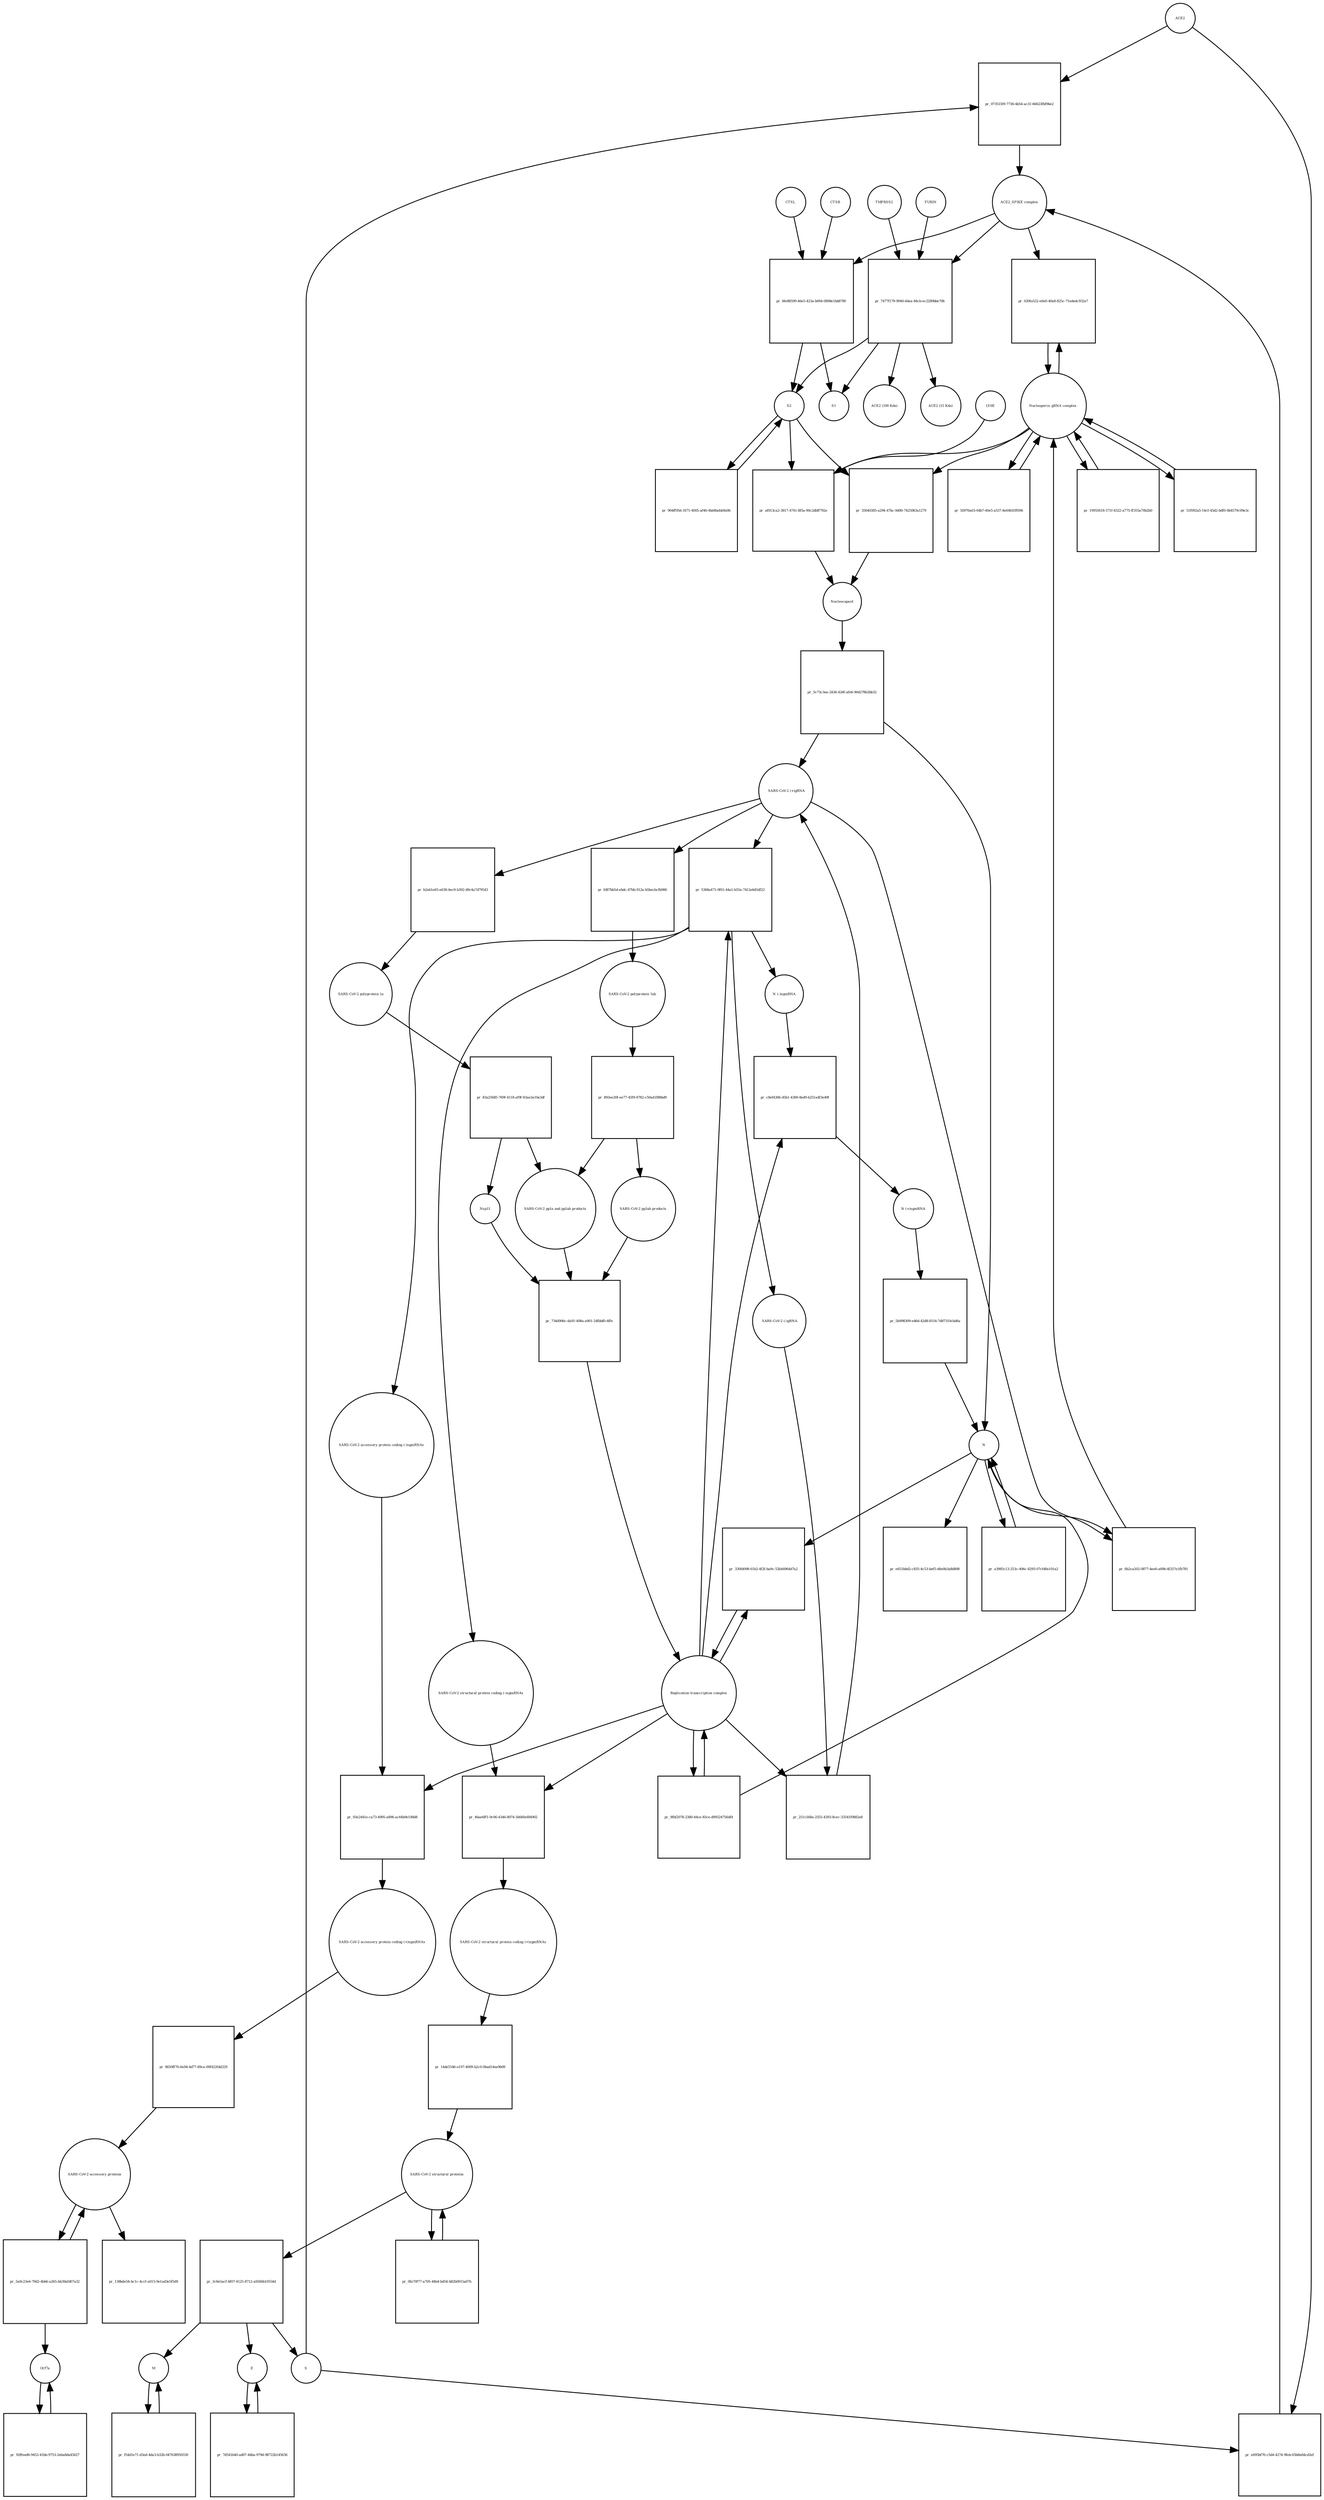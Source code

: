 strict digraph  {
ACE2 [annotation="", bipartite=0, cls=macromolecule, fontsize=4, label=ACE2, shape=circle];
"pr_073515f9-7736-4b54-ac31-66623fbf9be2" [annotation="", bipartite=1, cls=process, fontsize=4, label="pr_073515f9-7736-4b54-ac31-66623fbf9be2", shape=square];
"ACE2_SPIKE complex" [annotation="", bipartite=0, cls=complex, fontsize=4, label="ACE2_SPIKE complex", shape=circle];
S [annotation="", bipartite=0, cls="macromolecule multimer", fontsize=4, label=S, shape=circle];
"Nucleoporin_gRNA complex " [annotation="", bipartite=0, cls=complex, fontsize=4, label="Nucleoporin_gRNA complex ", shape=circle];
"pr_020fa522-e0e0-40a8-825c-71ededc932a7" [annotation="", bipartite=1, cls=process, fontsize=4, label="pr_020fa522-e0e0-40a8-825c-71ededc932a7", shape=square];
"pr_6fe88599-46e5-423a-b694-0898e1bb8780" [annotation="", bipartite=1, cls=process, fontsize=4, label="pr_6fe88599-46e5-423a-b694-0898e1bb8780", shape=square];
S2 [annotation="", bipartite=0, cls=macromolecule, fontsize=4, label=S2, shape=circle];
CTSB [annotation="", bipartite=0, cls=macromolecule, fontsize=4, label=CTSB, shape=circle];
CTSL [annotation="", bipartite=0, cls=macromolecule, fontsize=4, label=CTSL, shape=circle];
S1 [annotation="", bipartite=0, cls=macromolecule, fontsize=4, label=S1, shape=circle];
"pr_e695bf70-c5d4-4274-9feb-65b8a64cd2ef" [annotation="", bipartite=1, cls=process, fontsize=4, label="pr_e695bf70-c5d4-4274-9feb-65b8a64cd2ef", shape=square];
"pr_af013ca2-3817-4741-8f5a-90c2dbff792e" [annotation="", bipartite=1, cls=process, fontsize=4, label="pr_af013ca2-3817-4741-8f5a-90c2dbff792e", shape=square];
Nucleocapsid [annotation="", bipartite=0, cls=complex, fontsize=4, label=Nucleocapsid, shape=circle];
LY6E [annotation="", bipartite=0, cls=macromolecule, fontsize=4, label=LY6E, shape=circle];
"pr_55640385-a294-47bc-9d00-7425083a1279" [annotation="", bipartite=1, cls=process, fontsize=4, label="pr_55640385-a294-47bc-9d00-7425083a1279", shape=square];
"pr_5c73c3ea-2436-426f-afe6-90d278b2bb32" [annotation="", bipartite=1, cls=process, fontsize=4, label="pr_5c73c3ea-2436-426f-afe6-90d278b2bb32", shape=square];
" SARS-CoV-2 (+)gRNA" [annotation="", bipartite=0, cls="nucleic acid feature", fontsize=4, label=" SARS-CoV-2 (+)gRNA", shape=circle];
N [annotation="", bipartite=0, cls="macromolecule multimer", fontsize=4, label=N, shape=circle];
"SARS-CoV-2 polyprotein 1ab" [annotation="", bipartite=0, cls=macromolecule, fontsize=4, label="SARS-CoV-2 polyprotein 1ab", shape=circle];
"pr_893ee20f-ee77-45f9-8782-c50a41f88bd9" [annotation="", bipartite=1, cls=process, fontsize=4, label="pr_893ee20f-ee77-45f9-8782-c50a41f88bd9", shape=square];
"SARS-CoV-2 pp1ab products" [annotation="", bipartite=0, cls=complex, fontsize=4, label="SARS-CoV-2 pp1ab products", shape=circle];
"SARS-CoV-2 pp1a and pp1ab products" [annotation="", bipartite=0, cls=complex, fontsize=4, label="SARS-CoV-2 pp1a and pp1ab products", shape=circle];
"SARS-CoV-2 polyprotein 1a" [annotation="", bipartite=0, cls=macromolecule, fontsize=4, label="SARS-CoV-2 polyprotein 1a", shape=circle];
"pr_83a25685-769f-4118-af9f-83ae3a10a3df" [annotation="", bipartite=1, cls=process, fontsize=4, label="pr_83a25685-769f-4118-af9f-83ae3a10a3df", shape=square];
Nsp11 [annotation="", bipartite=0, cls=macromolecule, fontsize=4, label=Nsp11, shape=circle];
"pr_19955618-571f-4322-a775-ff355a70b2b0" [annotation="", bipartite=1, cls=process, fontsize=4, label="pr_19955618-571f-4322-a775-ff355a70b2b0", shape=square];
"pr_51f092a5-14cf-45d2-bdf0-6b4579c09e3c" [annotation="", bipartite=1, cls=process, fontsize=4, label="pr_51f092a5-14cf-45d2-bdf0-6b4579c09e3c", shape=square];
"SARS-CoV-2 structural proteins" [annotation="", bipartite=0, cls=complex, fontsize=4, label="SARS-CoV-2 structural proteins", shape=circle];
"pr_3c8e5acf-bf07-4125-8712-a9266b10554d" [annotation="", bipartite=1, cls=process, fontsize=4, label="pr_3c8e5acf-bf07-4125-8712-a9266b10554d", shape=square];
M [annotation="", bipartite=0, cls=macromolecule, fontsize=4, label=M, shape=circle];
E [annotation="", bipartite=0, cls=macromolecule, fontsize=4, label=E, shape=circle];
"Replication transcription complex" [annotation="", bipartite=0, cls=complex, fontsize=4, label="Replication transcription complex", shape=circle];
"pr_330fd098-61b2-4f2f-ba9c-52b44964d7a2" [annotation="", bipartite=1, cls=process, fontsize=4, label="pr_330fd098-61b2-4f2f-ba9c-52b44964d7a2", shape=square];
"pr_e651bbd2-c835-4c53-bef5-d6e0b3a8d808" [annotation="", bipartite=1, cls=process, fontsize=4, label="pr_e651bbd2-c835-4c53-bef5-d6e0b3a8d808", shape=square];
"SARS-CoV-2 accessory proteins" [annotation="", bipartite=0, cls=complex, fontsize=4, label="SARS-CoV-2 accessory proteins", shape=circle];
"pr_138bde54-bc1c-4ccf-a015-9e1ad3e5f5d9" [annotation="", bipartite=1, cls=process, fontsize=4, label="pr_138bde54-bc1c-4ccf-a015-9e1ad3e5f5d9", shape=square];
"pr_0fa70f77-a705-44b4-bd54-b82b0915a07b" [annotation="", bipartite=1, cls=process, fontsize=4, label="pr_0fa70f77-a705-44b4-bd54-b82b0915a07b", shape=square];
"pr_9fbf2078-2380-44ce-83ce-d99324756df4" [annotation="", bipartite=1, cls=process, fontsize=4, label="pr_9fbf2078-2380-44ce-83ce-d99324756df4", shape=square];
"pr_a3985c13-253c-406c-8295-07cfd0a101a2" [annotation="", bipartite=1, cls=process, fontsize=4, label="pr_a3985c13-253c-406c-8295-07cfd0a101a2", shape=square];
"pr_734d906c-da91-408a-a901-24fbbffc4ffe" [annotation="", bipartite=1, cls=process, fontsize=4, label="pr_734d906c-da91-408a-a901-24fbbffc4ffe", shape=square];
"SARS-CoV-2 accessory protein coding (-)sgmRNAs" [annotation="", bipartite=0, cls=complex, fontsize=4, label="SARS-CoV-2 accessory protein coding (-)sgmRNAs", shape=circle];
"pr_93e2441e-ca73-4995-a896-ac44b9e198d8" [annotation="", bipartite=1, cls=process, fontsize=4, label="pr_93e2441e-ca73-4995-a896-ac44b9e198d8", shape=square];
"SARS-CoV-2 accessory protein coding (+)sgmRNAs" [annotation="", bipartite=0, cls=complex, fontsize=4, label="SARS-CoV-2 accessory protein coding (+)sgmRNAs", shape=circle];
"SARS-CoV-2 structural protein coding (-)sgmRNAs" [annotation="", bipartite=0, cls=complex, fontsize=4, label="SARS-CoV-2 structural protein coding (-)sgmRNAs", shape=circle];
"pr_46ae6ff1-9c06-4346-8074-56660ef84902" [annotation="", bipartite=1, cls=process, fontsize=4, label="pr_46ae6ff1-9c06-4346-8074-56660ef84902", shape=square];
"SARS-CoV-2 structural protein coding (+)sgmRNAs" [annotation="", bipartite=0, cls=complex, fontsize=4, label="SARS-CoV-2 structural protein coding (+)sgmRNAs", shape=circle];
"N (-)sgmRNA" [annotation="", bipartite=0, cls="nucleic acid feature", fontsize=4, label="N (-)sgmRNA", shape=circle];
"pr_c8ef4366-d5b1-4369-8ed9-b251a4f3e49f" [annotation="", bipartite=1, cls=process, fontsize=4, label="pr_c8ef4366-d5b1-4369-8ed9-b251a4f3e49f", shape=square];
"N (+)sgmRNA" [annotation="", bipartite=0, cls="nucleic acid feature", fontsize=4, label="N (+)sgmRNA", shape=circle];
"pr_5b998309-e46d-42d8-8154-7d87310cbd6a" [annotation="", bipartite=1, cls=process, fontsize=4, label="pr_5b998309-e46d-42d8-8154-7d87310cbd6a", shape=square];
"pr_5368a471-0f61-44a1-b55e-7412e6d5df22" [annotation="", bipartite=1, cls=process, fontsize=4, label="pr_5368a471-0f61-44a1-b55e-7412e6d5df22", shape=square];
" SARS-CoV-2 (-)gRNA" [annotation="", bipartite=0, cls="nucleic acid feature", fontsize=4, label=" SARS-CoV-2 (-)gRNA", shape=circle];
"pr_b2eb1e65-e638-4ec9-b392-d9c4a7d79543" [annotation="", bipartite=1, cls=process, fontsize=4, label="pr_b2eb1e65-e638-4ec9-b392-d9c4a7d79543", shape=square];
"pr_fd87bb5d-ebdc-47bb-912a-b5becbcfb986" [annotation="", bipartite=1, cls=process, fontsize=4, label="pr_fd87bb5d-ebdc-47bb-912a-b5becbcfb986", shape=square];
"pr_8650ff76-6e94-4d77-89ce-00f422fdd329" [annotation="", bipartite=1, cls=process, fontsize=4, label="pr_8650ff76-6e94-4d77-89ce-00f422fdd329", shape=square];
"pr_14de5546-e197-4009-b2c0-0bad14ee9b09" [annotation="", bipartite=1, cls=process, fontsize=4, label="pr_14de5546-e197-4009-b2c0-0bad14ee9b09", shape=square];
"pr_251c568a-2555-4393-8cec-33541f0882e8" [annotation="", bipartite=1, cls=process, fontsize=4, label="pr_251c568a-2555-4393-8cec-33541f0882e8", shape=square];
"pr_6b2ca202-0877-4ee6-a69b-4f257e1fb781" [annotation="", bipartite=1, cls=process, fontsize=4, label="pr_6b2ca202-0877-4ee6-a69b-4f257e1fb781", shape=square];
"pr_50976a03-64b7-40e5-a537-8e64fd1ff696" [annotation="", bipartite=1, cls=process, fontsize=4, label="pr_50976a03-64b7-40e5-a537-8e64fd1ff696", shape=square];
"pr_5a9c23e6-79d2-4bb6-a265-bb39afd07a32" [annotation="", bipartite=1, cls=process, fontsize=4, label="pr_5a9c23e6-79d2-4bb6-a265-bb39afd07a32", shape=square];
Orf7a [annotation="", bipartite=0, cls=macromolecule, fontsize=4, label=Orf7a, shape=circle];
"pr_7477f179-9940-44ea-84cb-ec2289bbe70b" [annotation="", bipartite=1, cls=process, fontsize=4, label="pr_7477f179-9940-44ea-84cb-ec2289bbe70b", shape=square];
FURIN [annotation="", bipartite=0, cls=macromolecule, fontsize=4, label=FURIN, shape=circle];
TMPRSS2 [annotation="", bipartite=0, cls=macromolecule, fontsize=4, label=TMPRSS2, shape=circle];
"ACE2 (100 Kda)" [annotation="", bipartite=0, cls=macromolecule, fontsize=4, label="ACE2 (100 Kda)", shape=circle];
"ACE2 (15 Kda)" [annotation="", bipartite=0, cls=macromolecule, fontsize=4, label="ACE2 (15 Kda)", shape=circle];
"pr_904ff95d-1671-4005-af46-4bd4bebb9a9b" [annotation="", bipartite=1, cls=process, fontsize=4, label="pr_904ff95d-1671-4005-af46-4bd4bebb9a9b", shape=square];
"pr_7d541b40-ad07-44ba-979d-98722b145636" [annotation="", bipartite=1, cls=process, fontsize=4, label="pr_7d541b40-ad07-44ba-979d-98722b145636", shape=square];
"pr_f54d1e71-d3ed-4da3-b32b-047638950330" [annotation="", bipartite=1, cls=process, fontsize=4, label="pr_f54d1e71-d3ed-4da3-b32b-047638950330", shape=square];
"pr_92ffeed6-9452-41bb-9753-2eba8da45627" [annotation="", bipartite=1, cls=process, fontsize=4, label="pr_92ffeed6-9452-41bb-9753-2eba8da45627", shape=square];
ACE2 -> "pr_073515f9-7736-4b54-ac31-66623fbf9be2"  [annotation="", interaction_type=consumption];
ACE2 -> "pr_e695bf70-c5d4-4274-9feb-65b8a64cd2ef"  [annotation="", interaction_type=consumption];
"pr_073515f9-7736-4b54-ac31-66623fbf9be2" -> "ACE2_SPIKE complex"  [annotation="", interaction_type=production];
"ACE2_SPIKE complex" -> "pr_020fa522-e0e0-40a8-825c-71ededc932a7"  [annotation="urn_miriam_pubmed_32142651|urn_miriam_pubmed_32094589", interaction_type=stimulation];
"ACE2_SPIKE complex" -> "pr_6fe88599-46e5-423a-b694-0898e1bb8780"  [annotation="", interaction_type=consumption];
"ACE2_SPIKE complex" -> "pr_7477f179-9940-44ea-84cb-ec2289bbe70b"  [annotation="", interaction_type=consumption];
S -> "pr_073515f9-7736-4b54-ac31-66623fbf9be2"  [annotation="", interaction_type=consumption];
S -> "pr_e695bf70-c5d4-4274-9feb-65b8a64cd2ef"  [annotation="", interaction_type=consumption];
"Nucleoporin_gRNA complex " -> "pr_020fa522-e0e0-40a8-825c-71ededc932a7"  [annotation="", interaction_type=consumption];
"Nucleoporin_gRNA complex " -> "pr_af013ca2-3817-4741-8f5a-90c2dbff792e"  [annotation="", interaction_type=consumption];
"Nucleoporin_gRNA complex " -> "pr_55640385-a294-47bc-9d00-7425083a1279"  [annotation="", interaction_type=consumption];
"Nucleoporin_gRNA complex " -> "pr_19955618-571f-4322-a775-ff355a70b2b0"  [annotation="", interaction_type=consumption];
"Nucleoporin_gRNA complex " -> "pr_51f092a5-14cf-45d2-bdf0-6b4579c09e3c"  [annotation="", interaction_type=consumption];
"Nucleoporin_gRNA complex " -> "pr_50976a03-64b7-40e5-a537-8e64fd1ff696"  [annotation="", interaction_type=consumption];
"pr_020fa522-e0e0-40a8-825c-71ededc932a7" -> "Nucleoporin_gRNA complex "  [annotation="", interaction_type=production];
"pr_6fe88599-46e5-423a-b694-0898e1bb8780" -> S2  [annotation="", interaction_type=production];
"pr_6fe88599-46e5-423a-b694-0898e1bb8780" -> S1  [annotation="", interaction_type=production];
S2 -> "pr_af013ca2-3817-4741-8f5a-90c2dbff792e"  [annotation="urn_miriam_doi_10.1101%2F2020.03.05.979260|urn_miriam_doi_10.1101%2F2020.04.02.021469", interaction_type=stimulation];
S2 -> "pr_55640385-a294-47bc-9d00-7425083a1279"  [annotation="", interaction_type=stimulation];
S2 -> "pr_904ff95d-1671-4005-af46-4bd4bebb9a9b"  [annotation="", interaction_type=consumption];
CTSB -> "pr_6fe88599-46e5-423a-b694-0898e1bb8780"  [annotation=urn_miriam_pubmed_32142651, interaction_type=catalysis];
CTSL -> "pr_6fe88599-46e5-423a-b694-0898e1bb8780"  [annotation=urn_miriam_pubmed_32142651, interaction_type=catalysis];
"pr_e695bf70-c5d4-4274-9feb-65b8a64cd2ef" -> "ACE2_SPIKE complex"  [annotation="", interaction_type=production];
"pr_af013ca2-3817-4741-8f5a-90c2dbff792e" -> Nucleocapsid  [annotation="", interaction_type=production];
Nucleocapsid -> "pr_5c73c3ea-2436-426f-afe6-90d278b2bb32"  [annotation="", interaction_type=consumption];
LY6E -> "pr_af013ca2-3817-4741-8f5a-90c2dbff792e"  [annotation="urn_miriam_doi_10.1101%2F2020.03.05.979260|urn_miriam_doi_10.1101%2F2020.04.02.021469", interaction_type=inhibition];
"pr_55640385-a294-47bc-9d00-7425083a1279" -> Nucleocapsid  [annotation="", interaction_type=production];
"pr_5c73c3ea-2436-426f-afe6-90d278b2bb32" -> " SARS-CoV-2 (+)gRNA"  [annotation="", interaction_type=production];
"pr_5c73c3ea-2436-426f-afe6-90d278b2bb32" -> N  [annotation="", interaction_type=production];
" SARS-CoV-2 (+)gRNA" -> "pr_5368a471-0f61-44a1-b55e-7412e6d5df22"  [annotation="", interaction_type=consumption];
" SARS-CoV-2 (+)gRNA" -> "pr_b2eb1e65-e638-4ec9-b392-d9c4a7d79543"  [annotation="", interaction_type=consumption];
" SARS-CoV-2 (+)gRNA" -> "pr_fd87bb5d-ebdc-47bb-912a-b5becbcfb986"  [annotation="", interaction_type=consumption];
" SARS-CoV-2 (+)gRNA" -> "pr_6b2ca202-0877-4ee6-a69b-4f257e1fb781"  [annotation="", interaction_type=consumption];
N -> "pr_330fd098-61b2-4f2f-ba9c-52b44964d7a2"  [annotation="", interaction_type=consumption];
N -> "pr_e651bbd2-c835-4c53-bef5-d6e0b3a8d808"  [annotation="", interaction_type=consumption];
N -> "pr_a3985c13-253c-406c-8295-07cfd0a101a2"  [annotation="", interaction_type=consumption];
N -> "pr_6b2ca202-0877-4ee6-a69b-4f257e1fb781"  [annotation="", interaction_type=consumption];
"SARS-CoV-2 polyprotein 1ab" -> "pr_893ee20f-ee77-45f9-8782-c50a41f88bd9"  [annotation=urn_miriam_pubmed_31226023, interaction_type=catalysis];
"pr_893ee20f-ee77-45f9-8782-c50a41f88bd9" -> "SARS-CoV-2 pp1ab products"  [annotation="", interaction_type=production];
"pr_893ee20f-ee77-45f9-8782-c50a41f88bd9" -> "SARS-CoV-2 pp1a and pp1ab products"  [annotation="", interaction_type=production];
"SARS-CoV-2 pp1ab products" -> "pr_734d906c-da91-408a-a901-24fbbffc4ffe"  [annotation="", interaction_type=consumption];
"SARS-CoV-2 pp1a and pp1ab products" -> "pr_734d906c-da91-408a-a901-24fbbffc4ffe"  [annotation="", interaction_type=consumption];
"SARS-CoV-2 polyprotein 1a" -> "pr_83a25685-769f-4118-af9f-83ae3a10a3df"  [annotation=urn_miriam_pubmed_31226023, interaction_type=catalysis];
"pr_83a25685-769f-4118-af9f-83ae3a10a3df" -> Nsp11  [annotation="", interaction_type=production];
"pr_83a25685-769f-4118-af9f-83ae3a10a3df" -> "SARS-CoV-2 pp1a and pp1ab products"  [annotation="", interaction_type=production];
Nsp11 -> "pr_734d906c-da91-408a-a901-24fbbffc4ffe"  [annotation="", interaction_type=consumption];
"pr_19955618-571f-4322-a775-ff355a70b2b0" -> "Nucleoporin_gRNA complex "  [annotation="", interaction_type=production];
"pr_51f092a5-14cf-45d2-bdf0-6b4579c09e3c" -> "Nucleoporin_gRNA complex "  [annotation="", interaction_type=production];
"SARS-CoV-2 structural proteins" -> "pr_3c8e5acf-bf07-4125-8712-a9266b10554d"  [annotation="", interaction_type=consumption];
"SARS-CoV-2 structural proteins" -> "pr_0fa70f77-a705-44b4-bd54-b82b0915a07b"  [annotation="", interaction_type=consumption];
"pr_3c8e5acf-bf07-4125-8712-a9266b10554d" -> M  [annotation="", interaction_type=production];
"pr_3c8e5acf-bf07-4125-8712-a9266b10554d" -> E  [annotation="", interaction_type=production];
"pr_3c8e5acf-bf07-4125-8712-a9266b10554d" -> S  [annotation="", interaction_type=production];
M -> "pr_f54d1e71-d3ed-4da3-b32b-047638950330"  [annotation="", interaction_type=consumption];
E -> "pr_7d541b40-ad07-44ba-979d-98722b145636"  [annotation="", interaction_type=consumption];
"Replication transcription complex" -> "pr_330fd098-61b2-4f2f-ba9c-52b44964d7a2"  [annotation="", interaction_type=consumption];
"Replication transcription complex" -> "pr_9fbf2078-2380-44ce-83ce-d99324756df4"  [annotation="", interaction_type=consumption];
"Replication transcription complex" -> "pr_93e2441e-ca73-4995-a896-ac44b9e198d8"  [annotation="", interaction_type="necessary stimulation"];
"Replication transcription complex" -> "pr_46ae6ff1-9c06-4346-8074-56660ef84902"  [annotation="", interaction_type="necessary stimulation"];
"Replication transcription complex" -> "pr_c8ef4366-d5b1-4369-8ed9-b251a4f3e49f"  [annotation="", interaction_type="necessary stimulation"];
"Replication transcription complex" -> "pr_5368a471-0f61-44a1-b55e-7412e6d5df22"  [annotation="", interaction_type="necessary stimulation"];
"Replication transcription complex" -> "pr_251c568a-2555-4393-8cec-33541f0882e8"  [annotation="", interaction_type="necessary stimulation"];
"pr_330fd098-61b2-4f2f-ba9c-52b44964d7a2" -> "Replication transcription complex"  [annotation="", interaction_type=production];
"SARS-CoV-2 accessory proteins" -> "pr_138bde54-bc1c-4ccf-a015-9e1ad3e5f5d9"  [annotation="", interaction_type=consumption];
"SARS-CoV-2 accessory proteins" -> "pr_5a9c23e6-79d2-4bb6-a265-bb39afd07a32"  [annotation="", interaction_type=consumption];
"pr_0fa70f77-a705-44b4-bd54-b82b0915a07b" -> "SARS-CoV-2 structural proteins"  [annotation="", interaction_type=production];
"pr_9fbf2078-2380-44ce-83ce-d99324756df4" -> "Replication transcription complex"  [annotation="", interaction_type=production];
"pr_9fbf2078-2380-44ce-83ce-d99324756df4" -> N  [annotation="", interaction_type=production];
"pr_a3985c13-253c-406c-8295-07cfd0a101a2" -> N  [annotation="", interaction_type=production];
"pr_734d906c-da91-408a-a901-24fbbffc4ffe" -> "Replication transcription complex"  [annotation="", interaction_type=production];
"SARS-CoV-2 accessory protein coding (-)sgmRNAs" -> "pr_93e2441e-ca73-4995-a896-ac44b9e198d8"  [annotation="", interaction_type=consumption];
"pr_93e2441e-ca73-4995-a896-ac44b9e198d8" -> "SARS-CoV-2 accessory protein coding (+)sgmRNAs"  [annotation="", interaction_type=production];
"SARS-CoV-2 accessory protein coding (+)sgmRNAs" -> "pr_8650ff76-6e94-4d77-89ce-00f422fdd329"  [annotation="", interaction_type=consumption];
"SARS-CoV-2 structural protein coding (-)sgmRNAs" -> "pr_46ae6ff1-9c06-4346-8074-56660ef84902"  [annotation="", interaction_type=consumption];
"pr_46ae6ff1-9c06-4346-8074-56660ef84902" -> "SARS-CoV-2 structural protein coding (+)sgmRNAs"  [annotation="", interaction_type=production];
"SARS-CoV-2 structural protein coding (+)sgmRNAs" -> "pr_14de5546-e197-4009-b2c0-0bad14ee9b09"  [annotation="", interaction_type=consumption];
"N (-)sgmRNA" -> "pr_c8ef4366-d5b1-4369-8ed9-b251a4f3e49f"  [annotation="", interaction_type=consumption];
"pr_c8ef4366-d5b1-4369-8ed9-b251a4f3e49f" -> "N (+)sgmRNA"  [annotation="", interaction_type=production];
"N (+)sgmRNA" -> "pr_5b998309-e46d-42d8-8154-7d87310cbd6a"  [annotation="", interaction_type=consumption];
"pr_5b998309-e46d-42d8-8154-7d87310cbd6a" -> N  [annotation="", interaction_type=production];
"pr_5368a471-0f61-44a1-b55e-7412e6d5df22" -> " SARS-CoV-2 (-)gRNA"  [annotation="", interaction_type=production];
"pr_5368a471-0f61-44a1-b55e-7412e6d5df22" -> "SARS-CoV-2 accessory protein coding (-)sgmRNAs"  [annotation="", interaction_type=production];
"pr_5368a471-0f61-44a1-b55e-7412e6d5df22" -> "SARS-CoV-2 structural protein coding (-)sgmRNAs"  [annotation="", interaction_type=production];
"pr_5368a471-0f61-44a1-b55e-7412e6d5df22" -> "N (-)sgmRNA"  [annotation="", interaction_type=production];
" SARS-CoV-2 (-)gRNA" -> "pr_251c568a-2555-4393-8cec-33541f0882e8"  [annotation="", interaction_type=consumption];
"pr_b2eb1e65-e638-4ec9-b392-d9c4a7d79543" -> "SARS-CoV-2 polyprotein 1a"  [annotation="", interaction_type=production];
"pr_fd87bb5d-ebdc-47bb-912a-b5becbcfb986" -> "SARS-CoV-2 polyprotein 1ab"  [annotation="", interaction_type=production];
"pr_8650ff76-6e94-4d77-89ce-00f422fdd329" -> "SARS-CoV-2 accessory proteins"  [annotation="", interaction_type=production];
"pr_14de5546-e197-4009-b2c0-0bad14ee9b09" -> "SARS-CoV-2 structural proteins"  [annotation="", interaction_type=production];
"pr_251c568a-2555-4393-8cec-33541f0882e8" -> " SARS-CoV-2 (+)gRNA"  [annotation="", interaction_type=production];
"pr_6b2ca202-0877-4ee6-a69b-4f257e1fb781" -> "Nucleoporin_gRNA complex "  [annotation="", interaction_type=production];
"pr_50976a03-64b7-40e5-a537-8e64fd1ff696" -> "Nucleoporin_gRNA complex "  [annotation="", interaction_type=production];
"pr_5a9c23e6-79d2-4bb6-a265-bb39afd07a32" -> "SARS-CoV-2 accessory proteins"  [annotation="", interaction_type=production];
"pr_5a9c23e6-79d2-4bb6-a265-bb39afd07a32" -> Orf7a  [annotation="", interaction_type=production];
Orf7a -> "pr_92ffeed6-9452-41bb-9753-2eba8da45627"  [annotation="", interaction_type=consumption];
"pr_7477f179-9940-44ea-84cb-ec2289bbe70b" -> S2  [annotation="", interaction_type=production];
"pr_7477f179-9940-44ea-84cb-ec2289bbe70b" -> "ACE2 (100 Kda)"  [annotation="", interaction_type=production];
"pr_7477f179-9940-44ea-84cb-ec2289bbe70b" -> S1  [annotation="", interaction_type=production];
"pr_7477f179-9940-44ea-84cb-ec2289bbe70b" -> "ACE2 (15 Kda)"  [annotation="", interaction_type=production];
FURIN -> "pr_7477f179-9940-44ea-84cb-ec2289bbe70b"  [annotation="", interaction_type=catalysis];
TMPRSS2 -> "pr_7477f179-9940-44ea-84cb-ec2289bbe70b"  [annotation="", interaction_type=catalysis];
"pr_904ff95d-1671-4005-af46-4bd4bebb9a9b" -> S2  [annotation="", interaction_type=production];
"pr_7d541b40-ad07-44ba-979d-98722b145636" -> E  [annotation="", interaction_type=production];
"pr_f54d1e71-d3ed-4da3-b32b-047638950330" -> M  [annotation="", interaction_type=production];
"pr_92ffeed6-9452-41bb-9753-2eba8da45627" -> Orf7a  [annotation="", interaction_type=production];
}
